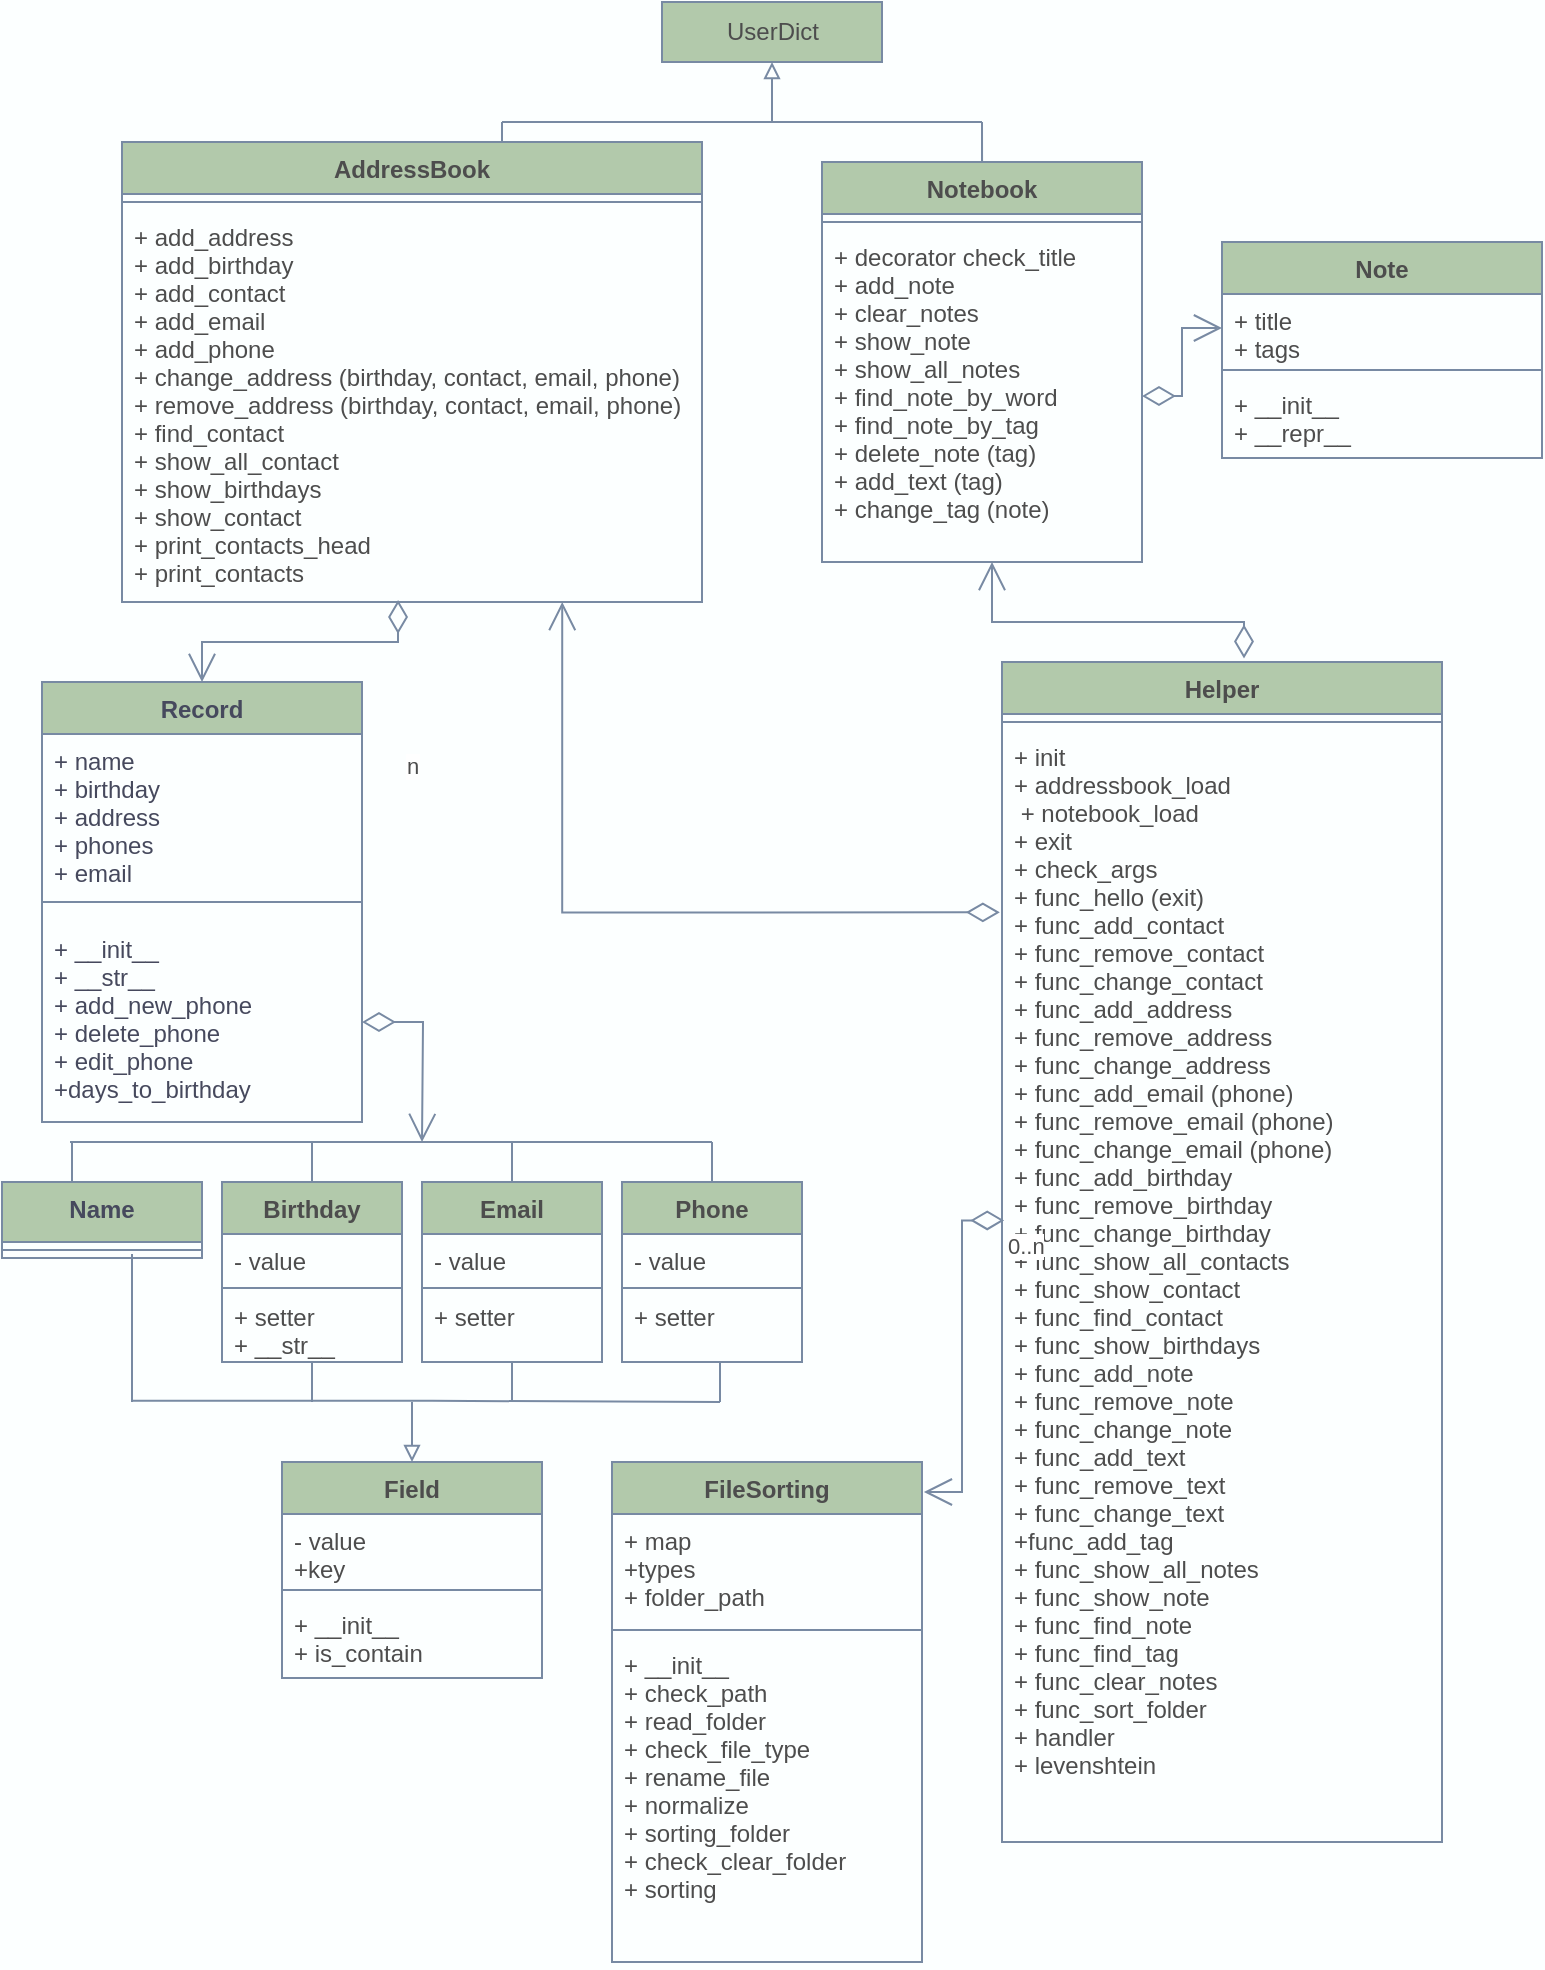 <mxfile version="20.6.2" type="device"><diagram id="C5RBs43oDa-KdzZeNtuy" name="Page-1"><mxGraphModel dx="852" dy="554" grid="1" gridSize="10" guides="1" tooltips="1" connect="1" arrows="1" fold="1" page="1" pageScale="1" pageWidth="827" pageHeight="1169" background="#FCFFFF" math="0" shadow="0"><root><mxCell id="WIyWlLk6GJQsqaUBKTNV-0"/><mxCell id="WIyWlLk6GJQsqaUBKTNV-1" parent="WIyWlLk6GJQsqaUBKTNV-0"/><mxCell id="f3CgMZIqIURBjBy2vHVA-10" style="edgeStyle=orthogonalEdgeStyle;rounded=0;orthogonalLoop=1;jettySize=auto;html=1;exitX=0.5;exitY=1;exitDx=0;exitDy=0;startArrow=block;startFill=0;strokeWidth=1;endArrow=none;endFill=0;strokeColor=#788AA3;fontColor=#4D4D4D;" parent="WIyWlLk6GJQsqaUBKTNV-1" source="fo4fljn8KPG5ldx8lnjP-0" edge="1"><mxGeometry relative="1" as="geometry"><mxPoint x="435" y="80" as="targetPoint"/></mxGeometry></mxCell><mxCell id="fo4fljn8KPG5ldx8lnjP-0" value="UserDict" style="html=1;fillColor=#B2C9AB;strokeColor=#788AA3;fontColor=#4D4D4D;" parent="WIyWlLk6GJQsqaUBKTNV-1" vertex="1"><mxGeometry x="380" y="20" width="110" height="30" as="geometry"/></mxCell><mxCell id="f3CgMZIqIURBjBy2vHVA-81" style="edgeStyle=orthogonalEdgeStyle;rounded=0;orthogonalLoop=1;jettySize=auto;html=1;strokeColor=#788AA3;strokeWidth=1;startArrow=none;startFill=0;endArrow=none;endFill=0;fontColor=#4D4D4D;" parent="WIyWlLk6GJQsqaUBKTNV-1" source="fo4fljn8KPG5ldx8lnjP-1" edge="1"><mxGeometry relative="1" as="geometry"><mxPoint x="300" y="110" as="targetPoint"/><Array as="points"><mxPoint x="300" y="80"/><mxPoint x="300" y="80"/></Array></mxGeometry></mxCell><mxCell id="fo4fljn8KPG5ldx8lnjP-1" value="AddressBook" style="swimlane;fontStyle=1;align=center;verticalAlign=top;childLayout=stackLayout;horizontal=1;startSize=26;horizontalStack=0;resizeParent=1;resizeParentMax=0;resizeLast=0;collapsible=1;marginBottom=0;fillColor=#B2C9AB;strokeColor=#788AA3;fontColor=#4D4D4D;" parent="WIyWlLk6GJQsqaUBKTNV-1" vertex="1"><mxGeometry x="110" y="90" width="290" height="230" as="geometry"><mxRectangle x="110" y="90" width="120" height="30" as="alternateBounds"/></mxGeometry></mxCell><mxCell id="fo4fljn8KPG5ldx8lnjP-3" value="" style="line;strokeWidth=1;fillColor=none;align=left;verticalAlign=middle;spacingTop=-1;spacingLeft=3;spacingRight=3;rotatable=0;labelPosition=right;points=[];portConstraint=eastwest;strokeColor=#788AA3;fontColor=#4D4D4D;" parent="fo4fljn8KPG5ldx8lnjP-1" vertex="1"><mxGeometry y="26" width="290" height="8" as="geometry"/></mxCell><mxCell id="fo4fljn8KPG5ldx8lnjP-4" value="+ add_address&#10;+ add_birthday &#10;+ add_contact&#10;+ add_email&#10;+ add_phone&#10;+ change_address (birthday, contact, email, phone)&#10;+ remove_address (birthday, contact, email, phone)&#10;+ find_contact&#10;+ show_all_contact&#10;+ show_birthdays&#10;+ show_contact&#10;+ print_contacts_head&#10;+ print_contacts" style="text;strokeColor=none;fillColor=none;align=left;verticalAlign=top;spacingLeft=4;spacingRight=4;overflow=hidden;rotatable=0;points=[[0,0.5],[1,0.5]];portConstraint=eastwest;fontColor=#4D4D4D;" parent="fo4fljn8KPG5ldx8lnjP-1" vertex="1"><mxGeometry y="34" width="290" height="196" as="geometry"/></mxCell><mxCell id="f3CgMZIqIURBjBy2vHVA-113" style="edgeStyle=orthogonalEdgeStyle;rounded=0;orthogonalLoop=1;jettySize=auto;html=1;strokeColor=#788AA3;strokeWidth=1;startArrow=none;startFill=0;endArrow=none;endFill=0;fontColor=#4D4D4D;" parent="WIyWlLk6GJQsqaUBKTNV-1" source="fo4fljn8KPG5ldx8lnjP-5" edge="1"><mxGeometry relative="1" as="geometry"><mxPoint x="540.034" y="100.0" as="targetPoint"/><Array as="points"><mxPoint x="540" y="80"/><mxPoint x="540" y="80"/></Array></mxGeometry></mxCell><mxCell id="fo4fljn8KPG5ldx8lnjP-5" value="Notebook" style="swimlane;fontStyle=1;align=center;verticalAlign=top;childLayout=stackLayout;horizontal=1;startSize=26;horizontalStack=0;resizeParent=1;resizeParentMax=0;resizeLast=0;collapsible=1;marginBottom=0;fillColor=#B2C9AB;strokeColor=#788AA3;fontColor=#4D4D4D;" parent="WIyWlLk6GJQsqaUBKTNV-1" vertex="1"><mxGeometry x="460" y="100" width="160" height="200" as="geometry"/></mxCell><mxCell id="fo4fljn8KPG5ldx8lnjP-7" value="" style="line;strokeWidth=1;fillColor=none;align=left;verticalAlign=middle;spacingTop=-1;spacingLeft=3;spacingRight=3;rotatable=0;labelPosition=right;points=[];portConstraint=eastwest;strokeColor=#788AA3;fontColor=#4D4D4D;" parent="fo4fljn8KPG5ldx8lnjP-5" vertex="1"><mxGeometry y="26" width="160" height="8" as="geometry"/></mxCell><mxCell id="fo4fljn8KPG5ldx8lnjP-8" value="+ decorator check_title&#10;+ add_note&#10;+ clear_notes&#10;+ show_note&#10;+ show_all_notes&#10;+ find_note_by_word&#10;+ find_note_by_tag&#10;+ delete_note (tag)&#10;+ add_text (tag)&#10;+ change_tag (note)&#10;" style="text;strokeColor=none;fillColor=none;align=left;verticalAlign=top;spacingLeft=4;spacingRight=4;overflow=hidden;rotatable=0;points=[[0,0.5],[1,0.5]];portConstraint=eastwest;fontColor=#4D4D4D;" parent="fo4fljn8KPG5ldx8lnjP-5" vertex="1"><mxGeometry y="34" width="160" height="166" as="geometry"/></mxCell><mxCell id="f3CgMZIqIURBjBy2vHVA-23" value="" style="endArrow=none;html=1;rounded=0;strokeWidth=1;strokeColor=#788AA3;fontColor=#4D4D4D;" parent="WIyWlLk6GJQsqaUBKTNV-1" edge="1"><mxGeometry relative="1" as="geometry"><mxPoint x="300" y="80" as="sourcePoint"/><mxPoint x="540" y="80" as="targetPoint"/></mxGeometry></mxCell><mxCell id="f3CgMZIqIURBjBy2vHVA-101" value="" style="endArrow=open;html=1;endSize=12;startArrow=diamondThin;startSize=14;startFill=0;edgeStyle=orthogonalEdgeStyle;align=left;verticalAlign=bottom;rounded=0;strokeColor=#788AA3;strokeWidth=1;exitX=0.476;exitY=0.995;exitDx=0;exitDy=0;exitPerimeter=0;entryX=0.5;entryY=0;entryDx=0;entryDy=0;fontColor=#4D4D4D;" parent="WIyWlLk6GJQsqaUBKTNV-1" source="fo4fljn8KPG5ldx8lnjP-4" target="f3CgMZIqIURBjBy2vHVA-102" edge="1"><mxGeometry x="1" y="-112" relative="1" as="geometry"><mxPoint x="290" y="360" as="sourcePoint"/><mxPoint x="308" y="360" as="targetPoint"/><mxPoint x="20" y="-2" as="offset"/><Array as="points"><mxPoint x="248" y="340"/><mxPoint x="150" y="340"/></Array></mxGeometry></mxCell><mxCell id="f3CgMZIqIURBjBy2vHVA-102" value="Record" style="swimlane;fontStyle=1;align=center;verticalAlign=top;childLayout=stackLayout;horizontal=1;startSize=26;horizontalStack=0;resizeParent=1;resizeParentMax=0;resizeLast=0;collapsible=1;marginBottom=0;fillColor=#B2C9AB;strokeColor=#788AA3;fontColor=#46495D;" parent="WIyWlLk6GJQsqaUBKTNV-1" vertex="1"><mxGeometry x="70" y="360" width="160" height="220" as="geometry"/></mxCell><mxCell id="f3CgMZIqIURBjBy2vHVA-103" value="+ name&#10;+ birthday&#10;+ address&#10;+ phones&#10;+ email&#10;" style="text;strokeColor=none;fillColor=none;align=left;verticalAlign=top;spacingLeft=4;spacingRight=4;overflow=hidden;rotatable=0;points=[[0,0.5],[1,0.5]];portConstraint=eastwest;fontColor=#46495D;" parent="f3CgMZIqIURBjBy2vHVA-102" vertex="1"><mxGeometry y="26" width="160" height="74" as="geometry"/></mxCell><mxCell id="f3CgMZIqIURBjBy2vHVA-104" value="" style="line;strokeWidth=1;fillColor=none;align=left;verticalAlign=middle;spacingTop=-1;spacingLeft=3;spacingRight=3;rotatable=0;labelPosition=right;points=[];portConstraint=eastwest;strokeColor=#788AA3;fontColor=#46495D;" parent="f3CgMZIqIURBjBy2vHVA-102" vertex="1"><mxGeometry y="100" width="160" height="20" as="geometry"/></mxCell><mxCell id="f3CgMZIqIURBjBy2vHVA-105" value="+ __init__&#10;+ __str__&#10;+ add_new_phone&#10;+ delete_phone&#10;+ edit_phone&#10;+days_to_birthday&#10;" style="text;strokeColor=none;fillColor=none;align=left;verticalAlign=top;spacingLeft=4;spacingRight=4;overflow=hidden;rotatable=0;points=[[0,0.5],[1,0.5]];portConstraint=eastwest;fontColor=#46495D;" parent="f3CgMZIqIURBjBy2vHVA-102" vertex="1"><mxGeometry y="120" width="160" height="100" as="geometry"/></mxCell><mxCell id="f3CgMZIqIURBjBy2vHVA-106" value="Name" style="swimlane;fontStyle=1;align=center;verticalAlign=top;childLayout=stackLayout;horizontal=1;startSize=30;horizontalStack=0;resizeParent=1;resizeParentMax=0;resizeLast=0;collapsible=1;marginBottom=0;fillColor=#B2C9AB;strokeColor=#788AA3;fontColor=#46495D;" parent="WIyWlLk6GJQsqaUBKTNV-1" vertex="1"><mxGeometry x="50" y="610" width="100" height="38" as="geometry"/></mxCell><mxCell id="f3CgMZIqIURBjBy2vHVA-108" value="" style="line;strokeWidth=1;fillColor=none;align=left;verticalAlign=middle;spacingTop=-1;spacingLeft=3;spacingRight=3;rotatable=0;labelPosition=right;points=[];portConstraint=eastwest;strokeColor=#788AA3;fontColor=#46495D;" parent="f3CgMZIqIURBjBy2vHVA-106" vertex="1"><mxGeometry y="30" width="100" height="8" as="geometry"/></mxCell><mxCell id="PV6UalYsc82DabIPL1ip-11" value="Birthday" style="swimlane;fontStyle=1;align=center;verticalAlign=top;childLayout=stackLayout;horizontal=1;startSize=26;horizontalStack=0;resizeParent=1;resizeParentMax=0;resizeLast=0;collapsible=1;marginBottom=0;fillColor=#B2C9AB;strokeColor=#788AA3;fontColor=#4D4D4D;" parent="WIyWlLk6GJQsqaUBKTNV-1" vertex="1"><mxGeometry x="160" y="610" width="90" height="90" as="geometry"/></mxCell><mxCell id="PV6UalYsc82DabIPL1ip-12" value="- value" style="text;strokeColor=none;fillColor=none;align=left;verticalAlign=top;spacingLeft=4;spacingRight=4;overflow=hidden;rotatable=0;points=[[0,0.5],[1,0.5]];portConstraint=eastwest;fontColor=#4D4D4D;" parent="PV6UalYsc82DabIPL1ip-11" vertex="1"><mxGeometry y="26" width="90" height="26" as="geometry"/></mxCell><mxCell id="PV6UalYsc82DabIPL1ip-13" value="" style="line;strokeWidth=1;fillColor=none;align=left;verticalAlign=middle;spacingTop=-1;spacingLeft=3;spacingRight=3;rotatable=0;labelPosition=right;points=[];portConstraint=eastwest;strokeColor=#788AA3;fontColor=#4D4D4D;" parent="PV6UalYsc82DabIPL1ip-11" vertex="1"><mxGeometry y="52" width="90" height="2" as="geometry"/></mxCell><mxCell id="PV6UalYsc82DabIPL1ip-14" value="+ setter&#10;+ __str__" style="text;strokeColor=none;fillColor=none;align=left;verticalAlign=top;spacingLeft=4;spacingRight=4;overflow=hidden;rotatable=0;points=[[0,0.5],[1,0.5]];portConstraint=eastwest;fontColor=#4D4D4D;" parent="PV6UalYsc82DabIPL1ip-11" vertex="1"><mxGeometry y="54" width="90" height="36" as="geometry"/></mxCell><mxCell id="PV6UalYsc82DabIPL1ip-15" value="Email" style="swimlane;fontStyle=1;align=center;verticalAlign=top;childLayout=stackLayout;horizontal=1;startSize=26;horizontalStack=0;resizeParent=1;resizeParentMax=0;resizeLast=0;collapsible=1;marginBottom=0;fillColor=#B2C9AB;strokeColor=#788AA3;fontColor=#4D4D4D;" parent="WIyWlLk6GJQsqaUBKTNV-1" vertex="1"><mxGeometry x="260" y="610" width="90" height="90" as="geometry"/></mxCell><mxCell id="PV6UalYsc82DabIPL1ip-16" value="- value" style="text;strokeColor=none;fillColor=none;align=left;verticalAlign=top;spacingLeft=4;spacingRight=4;overflow=hidden;rotatable=0;points=[[0,0.5],[1,0.5]];portConstraint=eastwest;fontColor=#4D4D4D;" parent="PV6UalYsc82DabIPL1ip-15" vertex="1"><mxGeometry y="26" width="90" height="26" as="geometry"/></mxCell><mxCell id="PV6UalYsc82DabIPL1ip-17" value="" style="line;strokeWidth=1;fillColor=none;align=left;verticalAlign=middle;spacingTop=-1;spacingLeft=3;spacingRight=3;rotatable=0;labelPosition=right;points=[];portConstraint=eastwest;strokeColor=#788AA3;fontColor=#4D4D4D;" parent="PV6UalYsc82DabIPL1ip-15" vertex="1"><mxGeometry y="52" width="90" height="2" as="geometry"/></mxCell><mxCell id="PV6UalYsc82DabIPL1ip-18" value="+ setter" style="text;strokeColor=none;fillColor=none;align=left;verticalAlign=top;spacingLeft=4;spacingRight=4;overflow=hidden;rotatable=0;points=[[0,0.5],[1,0.5]];portConstraint=eastwest;fontColor=#4D4D4D;" parent="PV6UalYsc82DabIPL1ip-15" vertex="1"><mxGeometry y="54" width="90" height="36" as="geometry"/></mxCell><mxCell id="PV6UalYsc82DabIPL1ip-19" value="Phone" style="swimlane;fontStyle=1;align=center;verticalAlign=top;childLayout=stackLayout;horizontal=1;startSize=26;horizontalStack=0;resizeParent=1;resizeParentMax=0;resizeLast=0;collapsible=1;marginBottom=0;fillColor=#B2C9AB;strokeColor=#788AA3;fontColor=#4D4D4D;" parent="WIyWlLk6GJQsqaUBKTNV-1" vertex="1"><mxGeometry x="360" y="610" width="90" height="90" as="geometry"/></mxCell><mxCell id="PV6UalYsc82DabIPL1ip-20" value="- value" style="text;strokeColor=none;fillColor=none;align=left;verticalAlign=top;spacingLeft=4;spacingRight=4;overflow=hidden;rotatable=0;points=[[0,0.5],[1,0.5]];portConstraint=eastwest;fontColor=#4D4D4D;" parent="PV6UalYsc82DabIPL1ip-19" vertex="1"><mxGeometry y="26" width="90" height="26" as="geometry"/></mxCell><mxCell id="PV6UalYsc82DabIPL1ip-21" value="" style="line;strokeWidth=1;fillColor=none;align=left;verticalAlign=middle;spacingTop=-1;spacingLeft=3;spacingRight=3;rotatable=0;labelPosition=right;points=[];portConstraint=eastwest;strokeColor=#788AA3;fontColor=#4D4D4D;" parent="PV6UalYsc82DabIPL1ip-19" vertex="1"><mxGeometry y="52" width="90" height="2" as="geometry"/></mxCell><mxCell id="PV6UalYsc82DabIPL1ip-22" value="+ setter" style="text;strokeColor=none;fillColor=none;align=left;verticalAlign=top;spacingLeft=4;spacingRight=4;overflow=hidden;rotatable=0;points=[[0,0.5],[1,0.5]];portConstraint=eastwest;fontColor=#4D4D4D;" parent="PV6UalYsc82DabIPL1ip-19" vertex="1"><mxGeometry y="54" width="90" height="36" as="geometry"/></mxCell><mxCell id="PV6UalYsc82DabIPL1ip-24" value="" style="endArrow=open;html=1;endSize=12;startArrow=diamondThin;startSize=14;startFill=0;edgeStyle=orthogonalEdgeStyle;rounded=0;strokeColor=#788AA3;fontColor=#4D4D4D;" parent="WIyWlLk6GJQsqaUBKTNV-1" source="f3CgMZIqIURBjBy2vHVA-105" edge="1"><mxGeometry relative="1" as="geometry"><mxPoint x="130" y="720" as="sourcePoint"/><mxPoint x="260" y="590" as="targetPoint"/></mxGeometry></mxCell><mxCell id="PV6UalYsc82DabIPL1ip-27" value="" style="endArrow=none;html=1;rounded=0;edgeStyle=orthogonalEdgeStyle;strokeColor=#788AA3;fontColor=#46495D;" parent="WIyWlLk6GJQsqaUBKTNV-1" edge="1"><mxGeometry relative="1" as="geometry"><mxPoint x="84" y="590" as="sourcePoint"/><mxPoint x="405" y="590" as="targetPoint"/></mxGeometry></mxCell><mxCell id="PV6UalYsc82DabIPL1ip-28" value="" style="resizable=0;html=1;align=left;verticalAlign=bottom;fillColor=#B2C9AB;strokeColor=#788AA3;fontColor=#46495D;" parent="PV6UalYsc82DabIPL1ip-27" connectable="0" vertex="1"><mxGeometry x="-1" relative="1" as="geometry"/></mxCell><mxCell id="PV6UalYsc82DabIPL1ip-29" value="" style="resizable=0;html=1;align=right;verticalAlign=bottom;fillColor=#B2C9AB;strokeColor=#788AA3;fontColor=#4D4D4D;" parent="PV6UalYsc82DabIPL1ip-27" connectable="0" vertex="1"><mxGeometry x="1" relative="1" as="geometry"/></mxCell><mxCell id="PV6UalYsc82DabIPL1ip-30" value="" style="line;strokeWidth=1;rotatable=0;dashed=0;labelPosition=right;align=left;verticalAlign=middle;spacingTop=0;spacingLeft=6;points=[];portConstraint=eastwest;direction=south;fillColor=#B2C9AB;strokeColor=#788AA3;fontColor=#46495D;" parent="WIyWlLk6GJQsqaUBKTNV-1" vertex="1"><mxGeometry x="80" y="590" width="10" height="20" as="geometry"/></mxCell><mxCell id="PV6UalYsc82DabIPL1ip-57" value="" style="line;strokeWidth=1;rotatable=0;dashed=0;labelPosition=right;align=left;verticalAlign=middle;spacingTop=0;spacingLeft=6;points=[];portConstraint=eastwest;fillColor=#B2C9AB;strokeColor=#788AA3;fontColor=#46495D;" parent="WIyWlLk6GJQsqaUBKTNV-1" vertex="1"><mxGeometry x="50" y="690" width="20" as="geometry"/></mxCell><mxCell id="PV6UalYsc82DabIPL1ip-58" value="" style="line;strokeWidth=1;rotatable=0;dashed=0;labelPosition=right;align=left;verticalAlign=middle;spacingTop=0;spacingLeft=6;points=[];portConstraint=eastwest;direction=south;fillColor=#B2C9AB;strokeColor=#788AA3;fontColor=#4D4D4D;" parent="WIyWlLk6GJQsqaUBKTNV-1" vertex="1"><mxGeometry x="200" y="590" width="10" height="20" as="geometry"/></mxCell><mxCell id="PV6UalYsc82DabIPL1ip-59" value="" style="line;strokeWidth=1;rotatable=0;dashed=0;labelPosition=right;align=left;verticalAlign=middle;spacingTop=0;spacingLeft=6;points=[];portConstraint=eastwest;direction=south;fillColor=#B2C9AB;strokeColor=#788AA3;fontColor=#4D4D4D;" parent="WIyWlLk6GJQsqaUBKTNV-1" vertex="1"><mxGeometry x="300" y="590" width="10" height="20" as="geometry"/></mxCell><mxCell id="PV6UalYsc82DabIPL1ip-60" value="" style="line;strokeWidth=1;rotatable=0;dashed=0;labelPosition=right;align=left;verticalAlign=middle;spacingTop=0;spacingLeft=6;points=[];portConstraint=eastwest;direction=south;fillColor=#B2C9AB;strokeColor=#788AA3;fontColor=#4D4D4D;" parent="WIyWlLk6GJQsqaUBKTNV-1" vertex="1"><mxGeometry x="400" y="590" width="10" height="20" as="geometry"/></mxCell><mxCell id="PV6UalYsc82DabIPL1ip-62" value="Field" style="swimlane;fontStyle=1;align=center;verticalAlign=top;childLayout=stackLayout;horizontal=1;startSize=26;horizontalStack=0;resizeParent=1;resizeParentMax=0;resizeLast=0;collapsible=1;marginBottom=0;fillColor=#B2C9AB;strokeColor=#788AA3;fontColor=#4D4D4D;" parent="WIyWlLk6GJQsqaUBKTNV-1" vertex="1"><mxGeometry x="190" y="750" width="130" height="108" as="geometry"/></mxCell><mxCell id="PV6UalYsc82DabIPL1ip-63" value="- value&#10;+key" style="text;strokeColor=none;fillColor=none;align=left;verticalAlign=top;spacingLeft=4;spacingRight=4;overflow=hidden;rotatable=0;points=[[0,0.5],[1,0.5]];portConstraint=eastwest;fontColor=#4D4D4D;" parent="PV6UalYsc82DabIPL1ip-62" vertex="1"><mxGeometry y="26" width="130" height="34" as="geometry"/></mxCell><mxCell id="PV6UalYsc82DabIPL1ip-64" value="" style="line;strokeWidth=1;fillColor=none;align=left;verticalAlign=middle;spacingTop=-1;spacingLeft=3;spacingRight=3;rotatable=0;labelPosition=right;points=[];portConstraint=eastwest;strokeColor=#788AA3;fontColor=#4D4D4D;" parent="PV6UalYsc82DabIPL1ip-62" vertex="1"><mxGeometry y="60" width="130" height="8" as="geometry"/></mxCell><mxCell id="PV6UalYsc82DabIPL1ip-65" value="+ __init__&#10;+ is_contain" style="text;strokeColor=none;fillColor=none;align=left;verticalAlign=top;spacingLeft=4;spacingRight=4;overflow=hidden;rotatable=0;points=[[0,0.5],[1,0.5]];portConstraint=eastwest;fontColor=#4D4D4D;" parent="PV6UalYsc82DabIPL1ip-62" vertex="1"><mxGeometry y="68" width="130" height="40" as="geometry"/></mxCell><mxCell id="PV6UalYsc82DabIPL1ip-88" value="" style="line;strokeWidth=1;rotatable=0;dashed=0;labelPosition=right;align=left;verticalAlign=middle;spacingTop=0;spacingLeft=6;points=[];portConstraint=eastwest;direction=south;fillColor=#B2C9AB;strokeColor=#788AA3;fontColor=#4D4D4D;" parent="WIyWlLk6GJQsqaUBKTNV-1" vertex="1"><mxGeometry x="110" y="646" width="10" height="74" as="geometry"/></mxCell><mxCell id="PV6UalYsc82DabIPL1ip-89" value="" style="endArrow=none;html=1;rounded=0;edgeStyle=orthogonalEdgeStyle;sourcePerimeterSpacing=0;exitX=0.992;exitY=0.517;exitDx=0;exitDy=0;exitPerimeter=0;strokeColor=#788AA3;fontColor=#4D4D4D;" parent="WIyWlLk6GJQsqaUBKTNV-1" source="PV6UalYsc82DabIPL1ip-88" edge="1"><mxGeometry relative="1" as="geometry"><mxPoint x="120" y="720" as="sourcePoint"/><mxPoint x="409" y="720" as="targetPoint"/><Array as="points"><mxPoint x="265" y="719"/></Array></mxGeometry></mxCell><mxCell id="PV6UalYsc82DabIPL1ip-90" value="" style="resizable=0;html=1;align=left;verticalAlign=bottom;fillColor=#B2C9AB;strokeColor=#788AA3;fontColor=#4D4D4D;" parent="PV6UalYsc82DabIPL1ip-89" connectable="0" vertex="1"><mxGeometry x="-1" relative="1" as="geometry"/></mxCell><mxCell id="PV6UalYsc82DabIPL1ip-91" value="" style="resizable=0;html=1;align=right;verticalAlign=bottom;fillColor=#B2C9AB;strokeColor=#788AA3;fontColor=#4D4D4D;" parent="PV6UalYsc82DabIPL1ip-89" connectable="0" vertex="1"><mxGeometry x="1" relative="1" as="geometry"/></mxCell><mxCell id="PV6UalYsc82DabIPL1ip-92" value="" style="line;strokeWidth=1;rotatable=0;dashed=0;labelPosition=right;align=left;verticalAlign=middle;spacingTop=0;spacingLeft=6;points=[];portConstraint=eastwest;direction=south;fillColor=#B2C9AB;strokeColor=#788AA3;fontColor=#4D4D4D;" parent="WIyWlLk6GJQsqaUBKTNV-1" vertex="1"><mxGeometry x="200" y="700" width="10" height="20" as="geometry"/></mxCell><mxCell id="PV6UalYsc82DabIPL1ip-93" value="" style="line;strokeWidth=1;rotatable=0;dashed=0;labelPosition=right;align=left;verticalAlign=middle;spacingTop=0;spacingLeft=6;points=[];portConstraint=eastwest;direction=south;fillColor=#B2C9AB;strokeColor=#788AA3;fontColor=#4D4D4D;" parent="WIyWlLk6GJQsqaUBKTNV-1" vertex="1"><mxGeometry x="300" y="700" width="10" height="20" as="geometry"/></mxCell><mxCell id="PV6UalYsc82DabIPL1ip-94" value="" style="line;strokeWidth=1;rotatable=0;dashed=0;labelPosition=right;align=left;verticalAlign=middle;spacingTop=0;spacingLeft=6;points=[];portConstraint=eastwest;direction=south;fillColor=#B2C9AB;strokeColor=#788AA3;fontColor=#4D4D4D;" parent="WIyWlLk6GJQsqaUBKTNV-1" vertex="1"><mxGeometry x="404" y="700" width="10" height="20" as="geometry"/></mxCell><mxCell id="PV6UalYsc82DabIPL1ip-95" style="edgeStyle=orthogonalEdgeStyle;rounded=0;orthogonalLoop=1;jettySize=auto;html=1;exitX=0.5;exitY=0;exitDx=0;exitDy=0;startArrow=block;startFill=0;strokeWidth=1;endArrow=none;endFill=0;strokeColor=#788AA3;fontColor=#4D4D4D;" parent="WIyWlLk6GJQsqaUBKTNV-1" source="PV6UalYsc82DabIPL1ip-62" edge="1"><mxGeometry relative="1" as="geometry"><mxPoint x="255" y="720" as="targetPoint"/><mxPoint x="460" y="290" as="sourcePoint"/><Array as="points"><mxPoint x="255" y="720"/></Array></mxGeometry></mxCell><mxCell id="p-rbSqly4PdZfoeXbTft-4" value="" style="endArrow=open;html=1;endSize=12;startArrow=diamondThin;startSize=14;startFill=0;edgeStyle=orthogonalEdgeStyle;align=left;verticalAlign=bottom;rounded=0;exitX=1;exitY=0.5;exitDx=0;exitDy=0;entryX=0;entryY=0.5;entryDx=0;entryDy=0;strokeColor=#788AA3;fontColor=#4D4D4D;" edge="1" parent="WIyWlLk6GJQsqaUBKTNV-1" source="fo4fljn8KPG5ldx8lnjP-8" target="p-rbSqly4PdZfoeXbTft-13"><mxGeometry x="-1" y="3" relative="1" as="geometry"><mxPoint x="310" y="410" as="sourcePoint"/><mxPoint x="576.24" y="331.9" as="targetPoint"/></mxGeometry></mxCell><mxCell id="p-rbSqly4PdZfoeXbTft-5" value="Helper" style="swimlane;fontStyle=1;align=center;verticalAlign=top;childLayout=stackLayout;horizontal=1;startSize=26;horizontalStack=0;resizeParent=1;resizeParentMax=0;resizeLast=0;collapsible=1;marginBottom=0;fillColor=#B2C9AB;strokeColor=#788AA3;fontColor=#4D4D4D;" vertex="1" parent="WIyWlLk6GJQsqaUBKTNV-1"><mxGeometry x="550" y="350" width="220" height="590" as="geometry"/></mxCell><mxCell id="p-rbSqly4PdZfoeXbTft-7" value="" style="line;strokeWidth=1;fillColor=none;align=left;verticalAlign=middle;spacingTop=-1;spacingLeft=3;spacingRight=3;rotatable=0;labelPosition=right;points=[];portConstraint=eastwest;strokeColor=#788AA3;fontColor=#4D4D4D;" vertex="1" parent="p-rbSqly4PdZfoeXbTft-5"><mxGeometry y="26" width="220" height="8" as="geometry"/></mxCell><mxCell id="p-rbSqly4PdZfoeXbTft-8" value="+ init&#10;+ addressbook_load&#10; + notebook_load&#10;+ exit&#10;+ check_args&#10;+ func_hello (exit)&#10;+ func_add_contact&#10;+ func_remove_contact&#10;+ func_change_contact&#10;+ func_add_address&#10;+ func_remove_address&#10;+ func_change_address&#10;+ func_add_email (phone)&#10;+ func_remove_email (phone)&#10;+ func_change_email (phone)&#10;+ func_add_birthday&#10;+ func_remove_birthday&#10;+ func_change_birthday&#10;+ func_show_all_contacts&#10;+ func_show_contact&#10;+ func_find_contact&#10;+ func_show_birthdays&#10;+ func_add_note&#10;+ func_remove_note&#10;+ func_change_note&#10;+ func_add_text&#10;+ func_remove_text&#10;+ func_change_text&#10;+func_add_tag&#10;+ func_show_all_notes&#10;+ func_show_note&#10;+ func_find_note&#10;+ func_find_tag&#10;+ func_clear_notes&#10;+ func_sort_folder&#10;+ handler&#10;+ levenshtein&#10;" style="text;strokeColor=none;fillColor=none;align=left;verticalAlign=top;spacingLeft=4;spacingRight=4;overflow=hidden;rotatable=0;points=[[0,0.5],[1,0.5]];portConstraint=eastwest;fontColor=#4D4D4D;" vertex="1" parent="p-rbSqly4PdZfoeXbTft-5"><mxGeometry y="34" width="220" height="556" as="geometry"/></mxCell><mxCell id="p-rbSqly4PdZfoeXbTft-12" value="Note" style="swimlane;fontStyle=1;align=center;verticalAlign=top;childLayout=stackLayout;horizontal=1;startSize=26;horizontalStack=0;resizeParent=1;resizeParentMax=0;resizeLast=0;collapsible=1;marginBottom=0;fillColor=#B2C9AB;strokeColor=#788AA3;fontColor=#4D4D4D;" vertex="1" parent="WIyWlLk6GJQsqaUBKTNV-1"><mxGeometry x="660" y="140" width="160" height="108" as="geometry"/></mxCell><mxCell id="p-rbSqly4PdZfoeXbTft-13" value="+ title&#10;+ tags" style="text;strokeColor=none;fillColor=none;align=left;verticalAlign=top;spacingLeft=4;spacingRight=4;overflow=hidden;rotatable=0;points=[[0,0.5],[1,0.5]];portConstraint=eastwest;fontColor=#4D4D4D;" vertex="1" parent="p-rbSqly4PdZfoeXbTft-12"><mxGeometry y="26" width="160" height="34" as="geometry"/></mxCell><mxCell id="p-rbSqly4PdZfoeXbTft-14" value="" style="line;strokeWidth=1;fillColor=none;align=left;verticalAlign=middle;spacingTop=-1;spacingLeft=3;spacingRight=3;rotatable=0;labelPosition=right;points=[];portConstraint=eastwest;strokeColor=#788AA3;fontColor=#4D4D4D;" vertex="1" parent="p-rbSqly4PdZfoeXbTft-12"><mxGeometry y="60" width="160" height="8" as="geometry"/></mxCell><mxCell id="p-rbSqly4PdZfoeXbTft-15" value="+ __init__&#10;+ __repr__" style="text;strokeColor=none;fillColor=none;align=left;verticalAlign=top;spacingLeft=4;spacingRight=4;overflow=hidden;rotatable=0;points=[[0,0.5],[1,0.5]];portConstraint=eastwest;fontColor=#4D4D4D;" vertex="1" parent="p-rbSqly4PdZfoeXbTft-12"><mxGeometry y="68" width="160" height="40" as="geometry"/></mxCell><mxCell id="p-rbSqly4PdZfoeXbTft-16" value="n" style="endArrow=open;html=1;endSize=12;startArrow=diamondThin;startSize=14;startFill=0;edgeStyle=orthogonalEdgeStyle;rounded=0;exitX=-0.005;exitY=0.164;exitDx=0;exitDy=0;exitPerimeter=0;entryX=0.759;entryY=1;entryDx=0;entryDy=0;entryPerimeter=0;strokeColor=#788AA3;fontColor=#4D4D4D;" edge="1" parent="WIyWlLk6GJQsqaUBKTNV-1" source="p-rbSqly4PdZfoeXbTft-8" target="fo4fljn8KPG5ldx8lnjP-4"><mxGeometry x="0.56" y="75" relative="1" as="geometry"><mxPoint x="370" y="390" as="sourcePoint"/><mxPoint x="330" y="330" as="targetPoint"/><Array as="points"><mxPoint x="330" y="475"/></Array><mxPoint as="offset"/></mxGeometry></mxCell><mxCell id="p-rbSqly4PdZfoeXbTft-20" value="" style="endArrow=open;html=1;endSize=12;startArrow=diamondThin;startSize=14;startFill=0;edgeStyle=orthogonalEdgeStyle;align=left;verticalAlign=bottom;rounded=0;exitX=0.55;exitY=-0.003;exitDx=0;exitDy=0;exitPerimeter=0;strokeColor=#788AA3;fontColor=#4D4D4D;" edge="1" parent="WIyWlLk6GJQsqaUBKTNV-1" source="p-rbSqly4PdZfoeXbTft-5"><mxGeometry x="-1" y="3" relative="1" as="geometry"><mxPoint x="450" y="390" as="sourcePoint"/><mxPoint x="545" y="300" as="targetPoint"/><Array as="points"><mxPoint x="671" y="330"/><mxPoint x="545" y="330"/></Array></mxGeometry></mxCell><mxCell id="p-rbSqly4PdZfoeXbTft-21" value="FileSorting" style="swimlane;fontStyle=1;align=center;verticalAlign=top;childLayout=stackLayout;horizontal=1;startSize=26;horizontalStack=0;resizeParent=1;resizeParentMax=0;resizeLast=0;collapsible=1;marginBottom=0;fillColor=#B2C9AB;strokeColor=#788AA3;fontColor=#4D4D4D;" vertex="1" parent="WIyWlLk6GJQsqaUBKTNV-1"><mxGeometry x="355" y="750" width="155" height="250" as="geometry"/></mxCell><mxCell id="p-rbSqly4PdZfoeXbTft-22" value="+ map &#10;+types&#10;+ folder_path" style="text;strokeColor=none;fillColor=none;align=left;verticalAlign=top;spacingLeft=4;spacingRight=4;overflow=hidden;rotatable=0;points=[[0,0.5],[1,0.5]];portConstraint=eastwest;fontColor=#4D4D4D;" vertex="1" parent="p-rbSqly4PdZfoeXbTft-21"><mxGeometry y="26" width="155" height="54" as="geometry"/></mxCell><mxCell id="p-rbSqly4PdZfoeXbTft-23" value="" style="line;strokeWidth=1;fillColor=none;align=left;verticalAlign=middle;spacingTop=-1;spacingLeft=3;spacingRight=3;rotatable=0;labelPosition=right;points=[];portConstraint=eastwest;strokeColor=#788AA3;fontColor=#4D4D4D;" vertex="1" parent="p-rbSqly4PdZfoeXbTft-21"><mxGeometry y="80" width="155" height="8" as="geometry"/></mxCell><mxCell id="p-rbSqly4PdZfoeXbTft-24" value="+ __init__&#10;+ check_path&#10;+ read_folder&#10;+ check_file_type&#10;+ rename_file&#10;+ normalize&#10;+ sorting_folder&#10;+ check_clear_folder&#10;+ sorting" style="text;strokeColor=none;fillColor=none;align=left;verticalAlign=top;spacingLeft=4;spacingRight=4;overflow=hidden;rotatable=0;points=[[0,0.5],[1,0.5]];portConstraint=eastwest;fontColor=#4D4D4D;" vertex="1" parent="p-rbSqly4PdZfoeXbTft-21"><mxGeometry y="88" width="155" height="162" as="geometry"/></mxCell><mxCell id="p-rbSqly4PdZfoeXbTft-25" value="" style="endArrow=open;html=1;endSize=12;startArrow=diamondThin;startSize=14;startFill=0;edgeStyle=orthogonalEdgeStyle;rounded=0;exitX=0.005;exitY=0.441;exitDx=0;exitDy=0;exitPerimeter=0;entryX=1.006;entryY=0.06;entryDx=0;entryDy=0;entryPerimeter=0;strokeColor=#788AA3;fontColor=#4D4D4D;" edge="1" parent="WIyWlLk6GJQsqaUBKTNV-1" source="p-rbSqly4PdZfoeXbTft-8" target="p-rbSqly4PdZfoeXbTft-21"><mxGeometry relative="1" as="geometry"><mxPoint x="430" y="670" as="sourcePoint"/><mxPoint x="590" y="670" as="targetPoint"/></mxGeometry></mxCell><mxCell id="p-rbSqly4PdZfoeXbTft-26" value="0..n" style="edgeLabel;resizable=0;html=1;align=left;verticalAlign=top;fontColor=#4D4D4D;" connectable="0" vertex="1" parent="p-rbSqly4PdZfoeXbTft-25"><mxGeometry x="-1" relative="1" as="geometry"/></mxCell></root></mxGraphModel></diagram></mxfile>